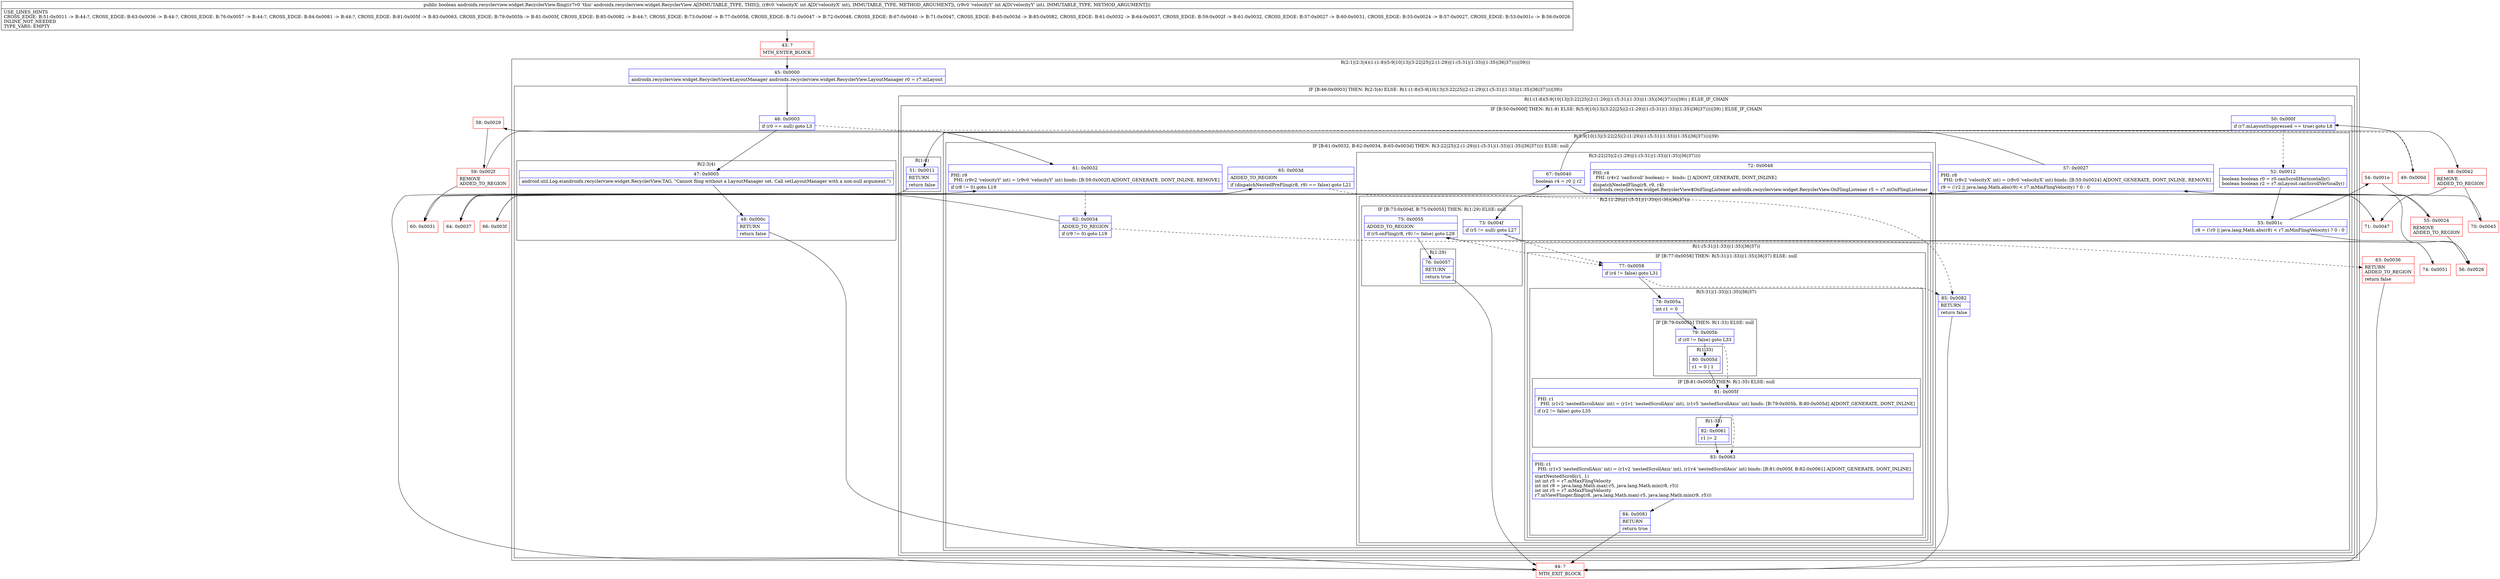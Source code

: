 digraph "CFG forandroidx.recyclerview.widget.RecyclerView.fling(II)Z" {
subgraph cluster_Region_1713973756 {
label = "R(2:1|(2:3|4)(1:(1:8)(5:9|10|13|(3:22|25|(2:(1:29)|(1:(5:31|(1:33)|(1:35)|36|37))))|39)))";
node [shape=record,color=blue];
Node_45 [shape=record,label="{45\:\ 0x0000|androidx.recyclerview.widget.RecyclerView$LayoutManager androidx.recyclerview.widget.RecyclerView.LayoutManager r0 = r7.mLayout\l}"];
subgraph cluster_IfRegion_414206866 {
label = "IF [B:46:0x0003] THEN: R(2:3|4) ELSE: R(1:(1:8)(5:9|10|13|(3:22|25|(2:(1:29)|(1:(5:31|(1:33)|(1:35)|36|37))))|39))";
node [shape=record,color=blue];
Node_46 [shape=record,label="{46\:\ 0x0003|if (r0 == null) goto L3\l}"];
subgraph cluster_Region_205755247 {
label = "R(2:3|4)";
node [shape=record,color=blue];
Node_47 [shape=record,label="{47\:\ 0x0005|android.util.Log.e(androidx.recyclerview.widget.RecyclerView.TAG, \"Cannot fling without a LayoutManager set. Call setLayoutManager with a non\-null argument.\")\l}"];
Node_48 [shape=record,label="{48\:\ 0x000c|RETURN\l|return false\l}"];
}
subgraph cluster_Region_645175063 {
label = "R(1:(1:8)(5:9|10|13|(3:22|25|(2:(1:29)|(1:(5:31|(1:33)|(1:35)|36|37))))|39)) | ELSE_IF_CHAIN\l";
node [shape=record,color=blue];
subgraph cluster_IfRegion_305658153 {
label = "IF [B:50:0x000f] THEN: R(1:8) ELSE: R(5:9|10|13|(3:22|25|(2:(1:29)|(1:(5:31|(1:33)|(1:35)|36|37))))|39) | ELSE_IF_CHAIN\l";
node [shape=record,color=blue];
Node_50 [shape=record,label="{50\:\ 0x000f|if (r7.mLayoutSuppressed == true) goto L8\l}"];
subgraph cluster_Region_441429285 {
label = "R(1:8)";
node [shape=record,color=blue];
Node_51 [shape=record,label="{51\:\ 0x0011|RETURN\l|return false\l}"];
}
subgraph cluster_Region_1879560834 {
label = "R(5:9|10|13|(3:22|25|(2:(1:29)|(1:(5:31|(1:33)|(1:35)|36|37))))|39)";
node [shape=record,color=blue];
Node_52 [shape=record,label="{52\:\ 0x0012|boolean boolean r0 = r0.canScrollHorizontally()\lboolean boolean r2 = r7.mLayout.canScrollVertically()\l}"];
Node_53 [shape=record,label="{53\:\ 0x001c|r8 = (!r0 \|\| java.lang.Math.abs(r8) \< r7.mMinFlingVelocity) ? 0 : 0\l}"];
Node_57 [shape=record,label="{57\:\ 0x0027|PHI: r8 \l  PHI: (r8v2 'velocityX' int) = (r8v0 'velocityX' int) binds: [B:55:0x0024] A[DONT_GENERATE, DONT_INLINE, REMOVE]\l|r9 = (!r2 \|\| java.lang.Math.abs(r9) \< r7.mMinFlingVelocity) ? 0 : 0\l}"];
subgraph cluster_IfRegion_176655848 {
label = "IF [B:61:0x0032, B:62:0x0034, B:65:0x003d] THEN: R(3:22|25|(2:(1:29)|(1:(5:31|(1:33)|(1:35)|36|37)))) ELSE: null";
node [shape=record,color=blue];
Node_61 [shape=record,label="{61\:\ 0x0032|PHI: r9 \l  PHI: (r9v2 'velocityY' int) = (r9v0 'velocityY' int) binds: [B:59:0x002f] A[DONT_GENERATE, DONT_INLINE, REMOVE]\l|if (r8 != 0) goto L19\l}"];
Node_62 [shape=record,label="{62\:\ 0x0034|ADDED_TO_REGION\l|if (r9 != 0) goto L19\l}"];
Node_65 [shape=record,label="{65\:\ 0x003d|ADDED_TO_REGION\l|if (dispatchNestedPreFling(r8, r9) == false) goto L21\l}"];
subgraph cluster_Region_1717859189 {
label = "R(3:22|25|(2:(1:29)|(1:(5:31|(1:33)|(1:35)|36|37))))";
node [shape=record,color=blue];
Node_67 [shape=record,label="{67\:\ 0x0040|boolean r4 = r0 \|\| r2\l}"];
Node_72 [shape=record,label="{72\:\ 0x0048|PHI: r4 \l  PHI: (r4v2 'canScroll' boolean) =  binds: [] A[DONT_GENERATE, DONT_INLINE]\l|dispatchNestedFling(r8, r9, r4)\landroidx.recyclerview.widget.RecyclerView$OnFlingListener androidx.recyclerview.widget.RecyclerView.OnFlingListener r5 = r7.mOnFlingListener\l}"];
subgraph cluster_Region_147423104 {
label = "R(2:(1:29)|(1:(5:31|(1:33)|(1:35)|36|37)))";
node [shape=record,color=blue];
subgraph cluster_IfRegion_1480364757 {
label = "IF [B:73:0x004f, B:75:0x0055] THEN: R(1:29) ELSE: null";
node [shape=record,color=blue];
Node_73 [shape=record,label="{73\:\ 0x004f|if (r5 != null) goto L27\l}"];
Node_75 [shape=record,label="{75\:\ 0x0055|ADDED_TO_REGION\l|if (r5.onFling(r8, r9) != false) goto L29\l}"];
subgraph cluster_Region_622473473 {
label = "R(1:29)";
node [shape=record,color=blue];
Node_76 [shape=record,label="{76\:\ 0x0057|RETURN\l|return true\l}"];
}
}
subgraph cluster_Region_1121687042 {
label = "R(1:(5:31|(1:33)|(1:35)|36|37))";
node [shape=record,color=blue];
subgraph cluster_IfRegion_495363531 {
label = "IF [B:77:0x0058] THEN: R(5:31|(1:33)|(1:35)|36|37) ELSE: null";
node [shape=record,color=blue];
Node_77 [shape=record,label="{77\:\ 0x0058|if (r4 != false) goto L31\l}"];
subgraph cluster_Region_2142408942 {
label = "R(5:31|(1:33)|(1:35)|36|37)";
node [shape=record,color=blue];
Node_78 [shape=record,label="{78\:\ 0x005a|int r1 = 0\l}"];
subgraph cluster_IfRegion_1227739276 {
label = "IF [B:79:0x005b] THEN: R(1:33) ELSE: null";
node [shape=record,color=blue];
Node_79 [shape=record,label="{79\:\ 0x005b|if (r0 != false) goto L33\l}"];
subgraph cluster_Region_1536296530 {
label = "R(1:33)";
node [shape=record,color=blue];
Node_80 [shape=record,label="{80\:\ 0x005d|r1 = 0 \| 1\l}"];
}
}
subgraph cluster_IfRegion_1398533856 {
label = "IF [B:81:0x005f] THEN: R(1:35) ELSE: null";
node [shape=record,color=blue];
Node_81 [shape=record,label="{81\:\ 0x005f|PHI: r1 \l  PHI: (r1v2 'nestedScrollAxis' int) = (r1v1 'nestedScrollAxis' int), (r1v5 'nestedScrollAxis' int) binds: [B:79:0x005b, B:80:0x005d] A[DONT_GENERATE, DONT_INLINE]\l|if (r2 != false) goto L35\l}"];
subgraph cluster_Region_1938967830 {
label = "R(1:35)";
node [shape=record,color=blue];
Node_82 [shape=record,label="{82\:\ 0x0061|r1 \|= 2\l}"];
}
}
Node_83 [shape=record,label="{83\:\ 0x0063|PHI: r1 \l  PHI: (r1v3 'nestedScrollAxis' int) = (r1v2 'nestedScrollAxis' int), (r1v4 'nestedScrollAxis' int) binds: [B:81:0x005f, B:82:0x0061] A[DONT_GENERATE, DONT_INLINE]\l|startNestedScroll(r1, 1)\lint int r5 = r7.mMaxFlingVelocity\lint int r8 = java.lang.Math.max(\-r5, java.lang.Math.min(r8, r5))\lint int r5 = r7.mMaxFlingVelocity\lr7.mViewFlinger.fling(r8, java.lang.Math.max(\-r5, java.lang.Math.min(r9, r5)))\l}"];
Node_84 [shape=record,label="{84\:\ 0x0081|RETURN\l|return true\l}"];
}
}
}
}
}
}
Node_85 [shape=record,label="{85\:\ 0x0082|RETURN\l|return false\l}"];
}
}
}
}
}
Node_43 [shape=record,color=red,label="{43\:\ ?|MTH_ENTER_BLOCK\l}"];
Node_44 [shape=record,color=red,label="{44\:\ ?|MTH_EXIT_BLOCK\l}"];
Node_49 [shape=record,color=red,label="{49\:\ 0x000d}"];
Node_54 [shape=record,color=red,label="{54\:\ 0x001e}"];
Node_55 [shape=record,color=red,label="{55\:\ 0x0024|REMOVE\lADDED_TO_REGION\l}"];
Node_58 [shape=record,color=red,label="{58\:\ 0x0029}"];
Node_59 [shape=record,color=red,label="{59\:\ 0x002f|REMOVE\lADDED_TO_REGION\l}"];
Node_63 [shape=record,color=red,label="{63\:\ 0x0036|RETURN\lADDED_TO_REGION\l|return false\l}"];
Node_64 [shape=record,color=red,label="{64\:\ 0x0037}"];
Node_66 [shape=record,color=red,label="{66\:\ 0x003f}"];
Node_68 [shape=record,color=red,label="{68\:\ 0x0042|REMOVE\lADDED_TO_REGION\l}"];
Node_70 [shape=record,color=red,label="{70\:\ 0x0045}"];
Node_74 [shape=record,color=red,label="{74\:\ 0x0051}"];
Node_71 [shape=record,color=red,label="{71\:\ 0x0047}"];
Node_60 [shape=record,color=red,label="{60\:\ 0x0031}"];
Node_56 [shape=record,color=red,label="{56\:\ 0x0026}"];
MethodNode[shape=record,label="{public boolean androidx.recyclerview.widget.RecyclerView.fling((r7v0 'this' androidx.recyclerview.widget.RecyclerView A[IMMUTABLE_TYPE, THIS]), (r8v0 'velocityX' int A[D('velocityX' int), IMMUTABLE_TYPE, METHOD_ARGUMENT]), (r9v0 'velocityY' int A[D('velocityY' int), IMMUTABLE_TYPE, METHOD_ARGUMENT]))  | USE_LINES_HINTS\lCROSS_EDGE: B:51:0x0011 \-\> B:44:?, CROSS_EDGE: B:63:0x0036 \-\> B:44:?, CROSS_EDGE: B:76:0x0057 \-\> B:44:?, CROSS_EDGE: B:84:0x0081 \-\> B:44:?, CROSS_EDGE: B:81:0x005f \-\> B:83:0x0063, CROSS_EDGE: B:79:0x005b \-\> B:81:0x005f, CROSS_EDGE: B:85:0x0082 \-\> B:44:?, CROSS_EDGE: B:73:0x004f \-\> B:77:0x0058, CROSS_EDGE: B:71:0x0047 \-\> B:72:0x0048, CROSS_EDGE: B:67:0x0040 \-\> B:71:0x0047, CROSS_EDGE: B:65:0x003d \-\> B:85:0x0082, CROSS_EDGE: B:61:0x0032 \-\> B:64:0x0037, CROSS_EDGE: B:59:0x002f \-\> B:61:0x0032, CROSS_EDGE: B:57:0x0027 \-\> B:60:0x0031, CROSS_EDGE: B:55:0x0024 \-\> B:57:0x0027, CROSS_EDGE: B:53:0x001c \-\> B:56:0x0026\lINLINE_NOT_NEEDED\lTYPE_VARS: EMPTY\l}"];
MethodNode -> Node_43;Node_45 -> Node_46;
Node_46 -> Node_47;
Node_46 -> Node_49[style=dashed];
Node_47 -> Node_48;
Node_48 -> Node_44;
Node_50 -> Node_51;
Node_50 -> Node_52[style=dashed];
Node_51 -> Node_44;
Node_52 -> Node_53;
Node_53 -> Node_54;
Node_53 -> Node_56;
Node_57 -> Node_58;
Node_57 -> Node_60;
Node_61 -> Node_62[style=dashed];
Node_61 -> Node_64;
Node_62 -> Node_63[style=dashed];
Node_62 -> Node_64;
Node_65 -> Node_66;
Node_65 -> Node_85[style=dashed];
Node_67 -> Node_68;
Node_67 -> Node_71;
Node_72 -> Node_73;
Node_73 -> Node_74;
Node_73 -> Node_77[style=dashed];
Node_75 -> Node_76;
Node_75 -> Node_77[style=dashed];
Node_76 -> Node_44;
Node_77 -> Node_78;
Node_77 -> Node_85[style=dashed];
Node_78 -> Node_79;
Node_79 -> Node_80;
Node_79 -> Node_81[style=dashed];
Node_80 -> Node_81;
Node_81 -> Node_82;
Node_81 -> Node_83[style=dashed];
Node_82 -> Node_83;
Node_83 -> Node_84;
Node_84 -> Node_44;
Node_85 -> Node_44;
Node_43 -> Node_45;
Node_49 -> Node_50;
Node_54 -> Node_55;
Node_55 -> Node_56;
Node_55 -> Node_57;
Node_58 -> Node_59;
Node_59 -> Node_60;
Node_59 -> Node_61;
Node_63 -> Node_44;
Node_64 -> Node_65;
Node_66 -> Node_67;
Node_68 -> Node_70;
Node_68 -> Node_71;
Node_70 -> Node_72;
Node_74 -> Node_75;
Node_71 -> Node_72;
Node_60 -> Node_61;
Node_56 -> Node_57;
}

